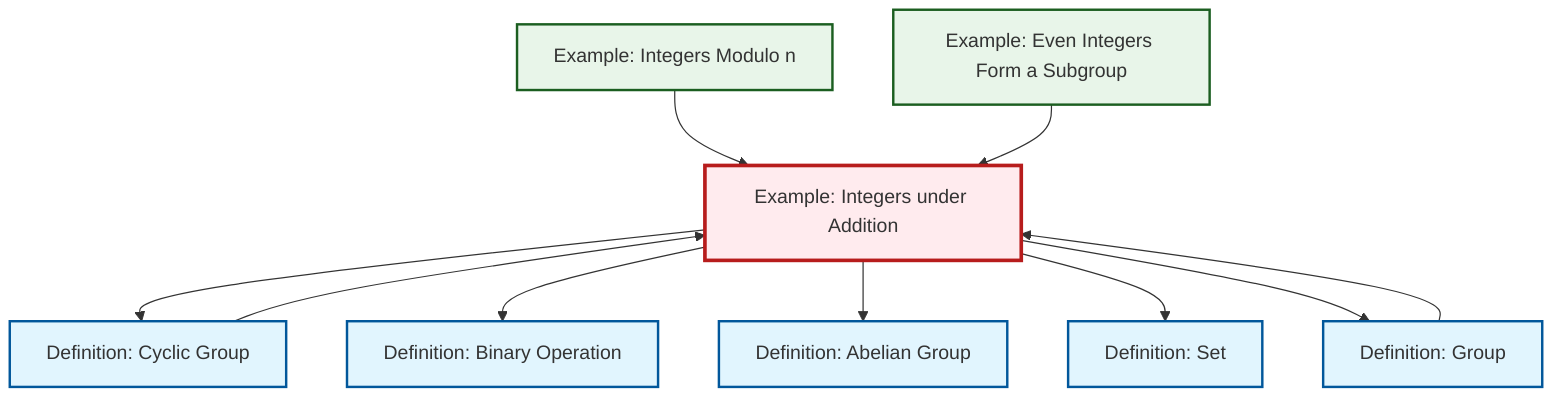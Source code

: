 graph TD
    classDef definition fill:#e1f5fe,stroke:#01579b,stroke-width:2px
    classDef theorem fill:#f3e5f5,stroke:#4a148c,stroke-width:2px
    classDef axiom fill:#fff3e0,stroke:#e65100,stroke-width:2px
    classDef example fill:#e8f5e9,stroke:#1b5e20,stroke-width:2px
    classDef current fill:#ffebee,stroke:#b71c1c,stroke-width:3px
    ex-even-integers-subgroup["Example: Even Integers Form a Subgroup"]:::example
    def-cyclic-group["Definition: Cyclic Group"]:::definition
    ex-quotient-integers-mod-n["Example: Integers Modulo n"]:::example
    ex-integers-addition["Example: Integers under Addition"]:::example
    def-set["Definition: Set"]:::definition
    def-abelian-group["Definition: Abelian Group"]:::definition
    def-group["Definition: Group"]:::definition
    def-binary-operation["Definition: Binary Operation"]:::definition
    ex-integers-addition --> def-cyclic-group
    ex-integers-addition --> def-binary-operation
    ex-integers-addition --> def-abelian-group
    ex-integers-addition --> def-set
    def-group --> ex-integers-addition
    def-cyclic-group --> ex-integers-addition
    ex-integers-addition --> def-group
    ex-quotient-integers-mod-n --> ex-integers-addition
    ex-even-integers-subgroup --> ex-integers-addition
    class ex-integers-addition current